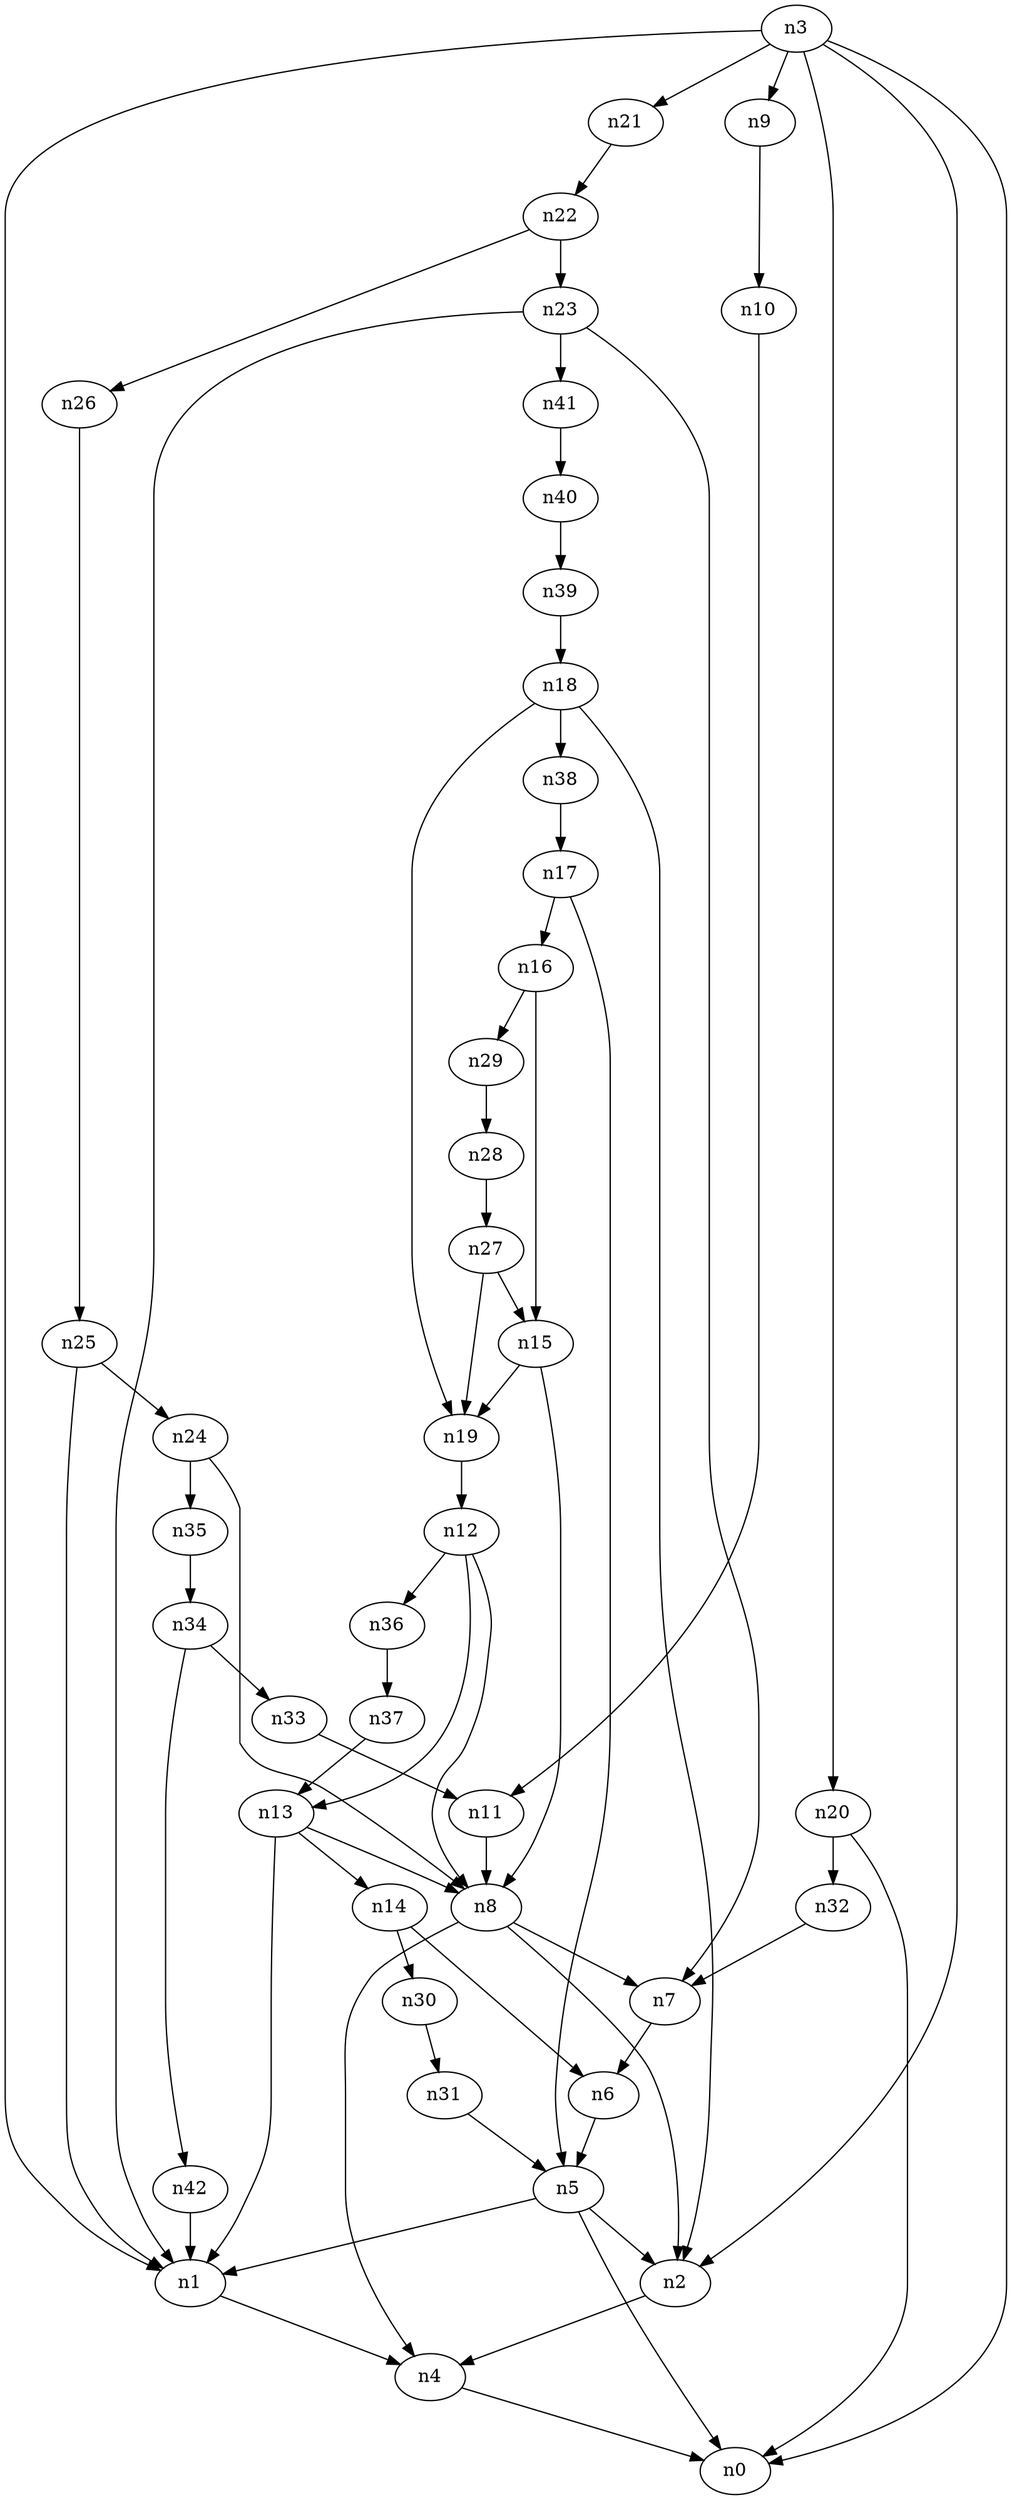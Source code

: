 digraph G {
	n1 -> n4	 [_graphml_id=e4];
	n2 -> n4	 [_graphml_id=e7];
	n3 -> n0	 [_graphml_id=e0];
	n3 -> n1	 [_graphml_id=e3];
	n3 -> n2	 [_graphml_id=e6];
	n3 -> n9	 [_graphml_id=e13];
	n3 -> n20	 [_graphml_id=e30];
	n3 -> n21	 [_graphml_id=e33];
	n4 -> n0	 [_graphml_id=e1];
	n5 -> n0	 [_graphml_id=e2];
	n5 -> n1	 [_graphml_id=e5];
	n5 -> n2	 [_graphml_id=e8];
	n6 -> n5	 [_graphml_id=e9];
	n7 -> n6	 [_graphml_id=e10];
	n8 -> n2	 [_graphml_id=e22];
	n8 -> n4	 [_graphml_id=e12];
	n8 -> n7	 [_graphml_id=e11];
	n9 -> n10	 [_graphml_id=e14];
	n10 -> n11	 [_graphml_id=e15];
	n11 -> n8	 [_graphml_id=e16];
	n12 -> n8	 [_graphml_id=e17];
	n12 -> n13	 [_graphml_id=e18];
	n12 -> n36	 [_graphml_id=e58];
	n13 -> n1	 [_graphml_id=e19];
	n13 -> n8	 [_graphml_id=e32];
	n13 -> n14	 [_graphml_id=e20];
	n14 -> n6	 [_graphml_id=e21];
	n14 -> n30	 [_graphml_id=e48];
	n15 -> n8	 [_graphml_id=e23];
	n15 -> n19	 [_graphml_id=e29];
	n16 -> n15	 [_graphml_id=e24];
	n16 -> n29	 [_graphml_id=e47];
	n17 -> n5	 [_graphml_id=e26];
	n17 -> n16	 [_graphml_id=e25];
	n18 -> n2	 [_graphml_id=e27];
	n18 -> n19	 [_graphml_id=e28];
	n18 -> n38	 [_graphml_id=e62];
	n19 -> n12	 [_graphml_id=e43];
	n20 -> n0	 [_graphml_id=e31];
	n20 -> n32	 [_graphml_id=e52];
	n21 -> n22	 [_graphml_id=e34];
	n22 -> n23	 [_graphml_id=e35];
	n22 -> n26	 [_graphml_id=e41];
	n23 -> n1	 [_graphml_id=e36];
	n23 -> n7	 [_graphml_id=e42];
	n23 -> n41	 [_graphml_id=e66];
	n24 -> n8	 [_graphml_id=e37];
	n24 -> n35	 [_graphml_id=e57];
	n25 -> n1	 [_graphml_id=e39];
	n25 -> n24	 [_graphml_id=e38];
	n26 -> n25	 [_graphml_id=e40];
	n27 -> n15	 [_graphml_id=e44];
	n27 -> n19	 [_graphml_id=e53];
	n28 -> n27	 [_graphml_id=e45];
	n29 -> n28	 [_graphml_id=e46];
	n30 -> n31	 [_graphml_id=e49];
	n31 -> n5	 [_graphml_id=e50];
	n32 -> n7	 [_graphml_id=e51];
	n33 -> n11	 [_graphml_id=e54];
	n34 -> n33	 [_graphml_id=e55];
	n34 -> n42	 [_graphml_id=e67];
	n35 -> n34	 [_graphml_id=e56];
	n36 -> n37	 [_graphml_id=e59];
	n37 -> n13	 [_graphml_id=e60];
	n38 -> n17	 [_graphml_id=e61];
	n39 -> n18	 [_graphml_id=e63];
	n40 -> n39	 [_graphml_id=e64];
	n41 -> n40	 [_graphml_id=e65];
	n42 -> n1	 [_graphml_id=e68];
}
